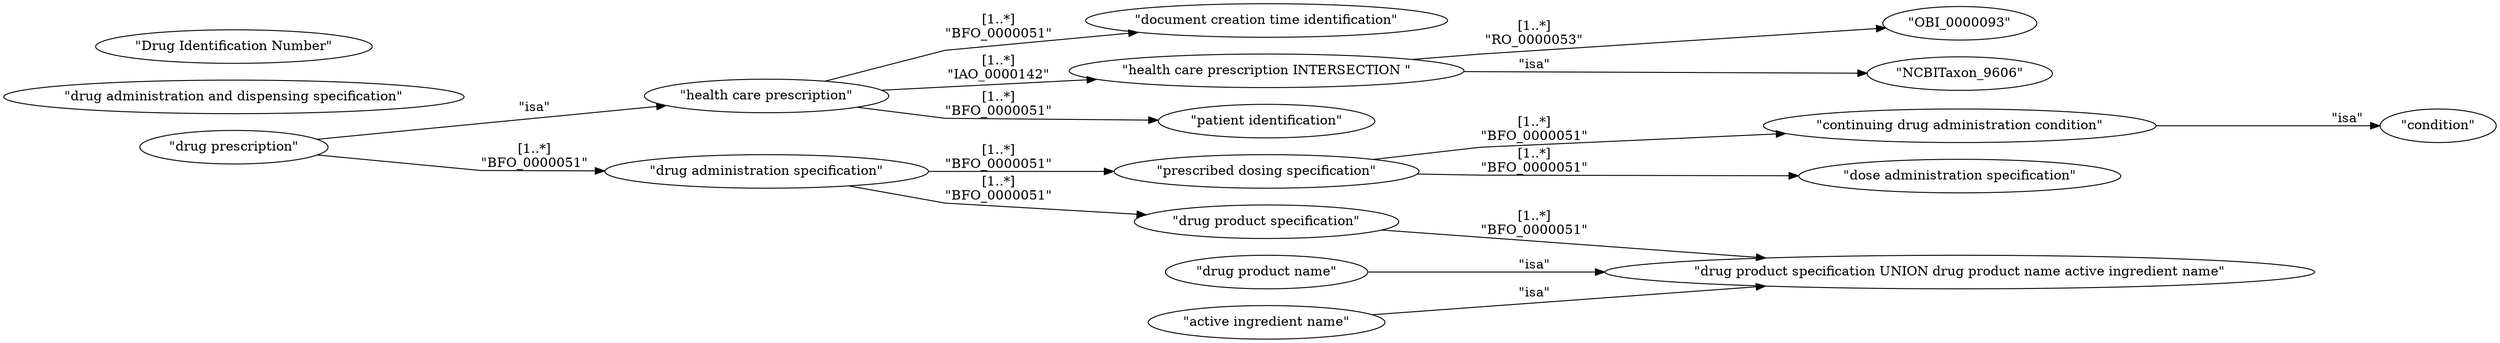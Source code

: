 digraph G {
  splines=polyline;
  rankdir=LR;
  "health care prescription" [ label="\"health care prescription\"" ];
  "drug prescription" [ label="\"drug prescription\"" ];
  "patient identification" [ label="\"patient identification\"" ];
  "document creation time identification" [ label="\"document creation time identification\"" ];
  "drug administration and dispensing specification" [ label="\"drug administration and dispensing specification\"" ];
  "drug administration specification" [ label="\"drug administration specification\"" ];
  "drug product specification" [ label="\"drug product specification\"" ];
  "Drug Identification Number" [ label="\"Drug Identification Number\"" ];
  "prescribed dosing specification" [ label="\"prescribed dosing specification\"" ];
  "dose administration specification" [ label="\"dose administration specification\"" ];
  "condition" [ label="\"condition\"" ];
  "continuing drug administration condition" [ label="\"continuing drug administration condition\"" ];
  "drug product specification UNION drug product name active ingredient name" [ label="\"drug product specification UNION drug product name active ingredient name\"" ];
  "drug product name" [ label="\"drug product name\"" ];
  "active ingredient name" [ label="\"active ingredient name\"" ];
  "health care prescription INTERSECTION " [ label="\"health care prescription INTERSECTION \"" ];
  "NCBITaxon_9606" [ label="\"NCBITaxon_9606\"" ];
  "OBI_0000093" [ label="\"OBI_0000093\"" ];
  "drug prescription" -> "health care prescription" [ label="\"isa\"" ];
  "continuing drug administration condition" -> "condition" [ label="\"isa\"" ];
  "drug product name" -> "drug product specification UNION drug product name active ingredient name" [ label="\"isa\"" ];
  "active ingredient name" -> "drug product specification UNION drug product name active ingredient name" [ label="\"isa\"" ];
  "health care prescription INTERSECTION " -> "NCBITaxon_9606" [ label="\"isa\"" ];
  "drug prescription" -> "drug administration specification" [ label="[1..*]
\"BFO_0000051\"" ];
  "drug product specification" -> "drug product specification UNION drug product name active ingredient name" [ label="[1..*]
\"BFO_0000051\"" ];
  "prescribed dosing specification" -> "continuing drug administration condition" [ label="[1..*]
\"BFO_0000051\"" ];
  "drug administration specification" -> "drug product specification" [ label="[1..*]
\"BFO_0000051\"" ];
  "prescribed dosing specification" -> "dose administration specification" [ label="[1..*]
\"BFO_0000051\"" ];
  "drug administration specification" -> "prescribed dosing specification" [ label="[1..*]
\"BFO_0000051\"" ];
  "health care prescription" -> "health care prescription INTERSECTION " [ label="[1..*]
\"IAO_0000142\"" ];
  "health care prescription INTERSECTION " -> "OBI_0000093" [ label="[1..*]
\"RO_0000053\"" ];
  "health care prescription" -> "patient identification" [ label="[1..*]
\"BFO_0000051\"" ];
  "health care prescription" -> "document creation time identification" [ label="[1..*]
\"BFO_0000051\"" ];
}
